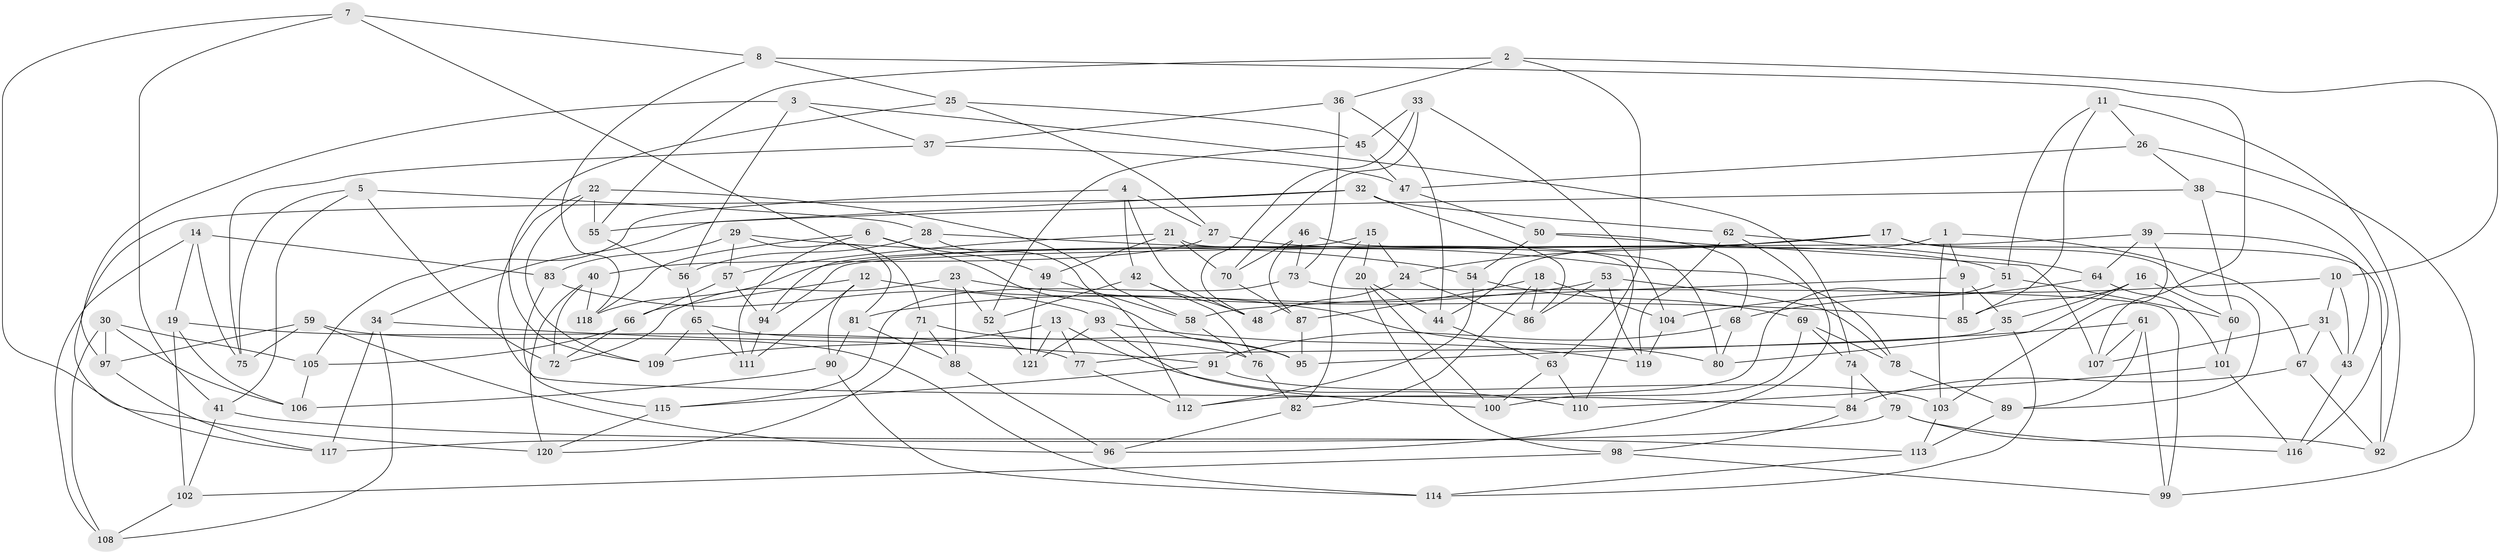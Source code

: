 // coarse degree distribution, {4: 0.7534246575342466, 10: 0.0821917808219178, 8: 0.0273972602739726, 11: 0.0410958904109589, 3: 0.0547945205479452, 12: 0.0273972602739726, 5: 0.0136986301369863}
// Generated by graph-tools (version 1.1) at 2025/53/03/04/25 22:53:39]
// undirected, 121 vertices, 242 edges
graph export_dot {
  node [color=gray90,style=filled];
  1;
  2;
  3;
  4;
  5;
  6;
  7;
  8;
  9;
  10;
  11;
  12;
  13;
  14;
  15;
  16;
  17;
  18;
  19;
  20;
  21;
  22;
  23;
  24;
  25;
  26;
  27;
  28;
  29;
  30;
  31;
  32;
  33;
  34;
  35;
  36;
  37;
  38;
  39;
  40;
  41;
  42;
  43;
  44;
  45;
  46;
  47;
  48;
  49;
  50;
  51;
  52;
  53;
  54;
  55;
  56;
  57;
  58;
  59;
  60;
  61;
  62;
  63;
  64;
  65;
  66;
  67;
  68;
  69;
  70;
  71;
  72;
  73;
  74;
  75;
  76;
  77;
  78;
  79;
  80;
  81;
  82;
  83;
  84;
  85;
  86;
  87;
  88;
  89;
  90;
  91;
  92;
  93;
  94;
  95;
  96;
  97;
  98;
  99;
  100;
  101;
  102;
  103;
  104;
  105;
  106;
  107;
  108;
  109;
  110;
  111;
  112;
  113;
  114;
  115;
  116;
  117;
  118;
  119;
  120;
  121;
  1 -- 44;
  1 -- 9;
  1 -- 67;
  1 -- 103;
  2 -- 63;
  2 -- 55;
  2 -- 36;
  2 -- 10;
  3 -- 120;
  3 -- 56;
  3 -- 37;
  3 -- 74;
  4 -- 27;
  4 -- 42;
  4 -- 48;
  4 -- 105;
  5 -- 72;
  5 -- 75;
  5 -- 28;
  5 -- 41;
  6 -- 49;
  6 -- 118;
  6 -- 111;
  6 -- 95;
  7 -- 8;
  7 -- 71;
  7 -- 41;
  7 -- 117;
  8 -- 107;
  8 -- 118;
  8 -- 25;
  9 -- 35;
  9 -- 85;
  9 -- 58;
  10 -- 31;
  10 -- 43;
  10 -- 104;
  11 -- 26;
  11 -- 51;
  11 -- 85;
  11 -- 92;
  12 -- 90;
  12 -- 66;
  12 -- 111;
  12 -- 80;
  13 -- 77;
  13 -- 109;
  13 -- 110;
  13 -- 121;
  14 -- 75;
  14 -- 83;
  14 -- 19;
  14 -- 108;
  15 -- 94;
  15 -- 24;
  15 -- 20;
  15 -- 82;
  16 -- 85;
  16 -- 35;
  16 -- 60;
  16 -- 80;
  17 -- 89;
  17 -- 118;
  17 -- 92;
  17 -- 24;
  18 -- 104;
  18 -- 87;
  18 -- 82;
  18 -- 86;
  19 -- 77;
  19 -- 106;
  19 -- 102;
  20 -- 100;
  20 -- 98;
  20 -- 44;
  21 -- 110;
  21 -- 57;
  21 -- 49;
  21 -- 70;
  22 -- 84;
  22 -- 58;
  22 -- 109;
  22 -- 55;
  23 -- 85;
  23 -- 88;
  23 -- 72;
  23 -- 52;
  24 -- 86;
  24 -- 48;
  25 -- 109;
  25 -- 27;
  25 -- 45;
  26 -- 47;
  26 -- 99;
  26 -- 38;
  27 -- 40;
  27 -- 51;
  28 -- 112;
  28 -- 56;
  28 -- 78;
  29 -- 54;
  29 -- 83;
  29 -- 81;
  29 -- 57;
  30 -- 106;
  30 -- 108;
  30 -- 97;
  30 -- 105;
  31 -- 107;
  31 -- 43;
  31 -- 67;
  32 -- 86;
  32 -- 97;
  32 -- 34;
  32 -- 62;
  33 -- 104;
  33 -- 45;
  33 -- 70;
  33 -- 48;
  34 -- 91;
  34 -- 108;
  34 -- 117;
  35 -- 77;
  35 -- 114;
  36 -- 73;
  36 -- 37;
  36 -- 44;
  37 -- 47;
  37 -- 75;
  38 -- 60;
  38 -- 55;
  38 -- 116;
  39 -- 43;
  39 -- 94;
  39 -- 103;
  39 -- 64;
  40 -- 118;
  40 -- 72;
  40 -- 120;
  41 -- 113;
  41 -- 102;
  42 -- 52;
  42 -- 48;
  42 -- 76;
  43 -- 116;
  44 -- 63;
  45 -- 52;
  45 -- 47;
  46 -- 73;
  46 -- 70;
  46 -- 80;
  46 -- 87;
  47 -- 50;
  49 -- 121;
  49 -- 58;
  50 -- 107;
  50 -- 54;
  50 -- 68;
  51 -- 60;
  51 -- 112;
  52 -- 121;
  53 -- 78;
  53 -- 86;
  53 -- 119;
  53 -- 81;
  54 -- 112;
  54 -- 69;
  55 -- 56;
  56 -- 65;
  57 -- 66;
  57 -- 94;
  58 -- 76;
  59 -- 114;
  59 -- 97;
  59 -- 96;
  59 -- 75;
  60 -- 101;
  61 -- 99;
  61 -- 107;
  61 -- 95;
  61 -- 89;
  62 -- 119;
  62 -- 96;
  62 -- 64;
  63 -- 110;
  63 -- 100;
  64 -- 68;
  64 -- 101;
  65 -- 109;
  65 -- 76;
  65 -- 111;
  66 -- 105;
  66 -- 72;
  67 -- 92;
  67 -- 84;
  68 -- 91;
  68 -- 80;
  69 -- 74;
  69 -- 100;
  69 -- 78;
  70 -- 87;
  71 -- 120;
  71 -- 95;
  71 -- 88;
  73 -- 99;
  73 -- 115;
  74 -- 84;
  74 -- 79;
  76 -- 82;
  77 -- 112;
  78 -- 89;
  79 -- 92;
  79 -- 117;
  79 -- 116;
  81 -- 90;
  81 -- 88;
  82 -- 96;
  83 -- 115;
  83 -- 93;
  84 -- 98;
  87 -- 95;
  88 -- 96;
  89 -- 113;
  90 -- 114;
  90 -- 106;
  91 -- 103;
  91 -- 115;
  93 -- 121;
  93 -- 100;
  93 -- 119;
  94 -- 111;
  97 -- 117;
  98 -- 102;
  98 -- 99;
  101 -- 110;
  101 -- 116;
  102 -- 108;
  103 -- 113;
  104 -- 119;
  105 -- 106;
  113 -- 114;
  115 -- 120;
}
